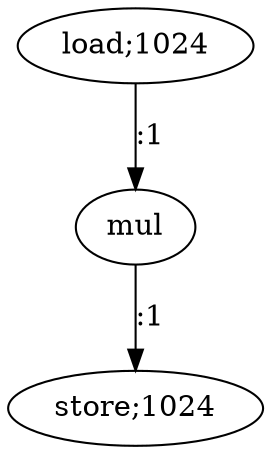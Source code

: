 digraph  {
   0 [label="load;1024"];
   1 [label="mul"];
   2 [label="store;1024"];

   0->1 [label=":1"]
   1->2 [label=":1"]
}

